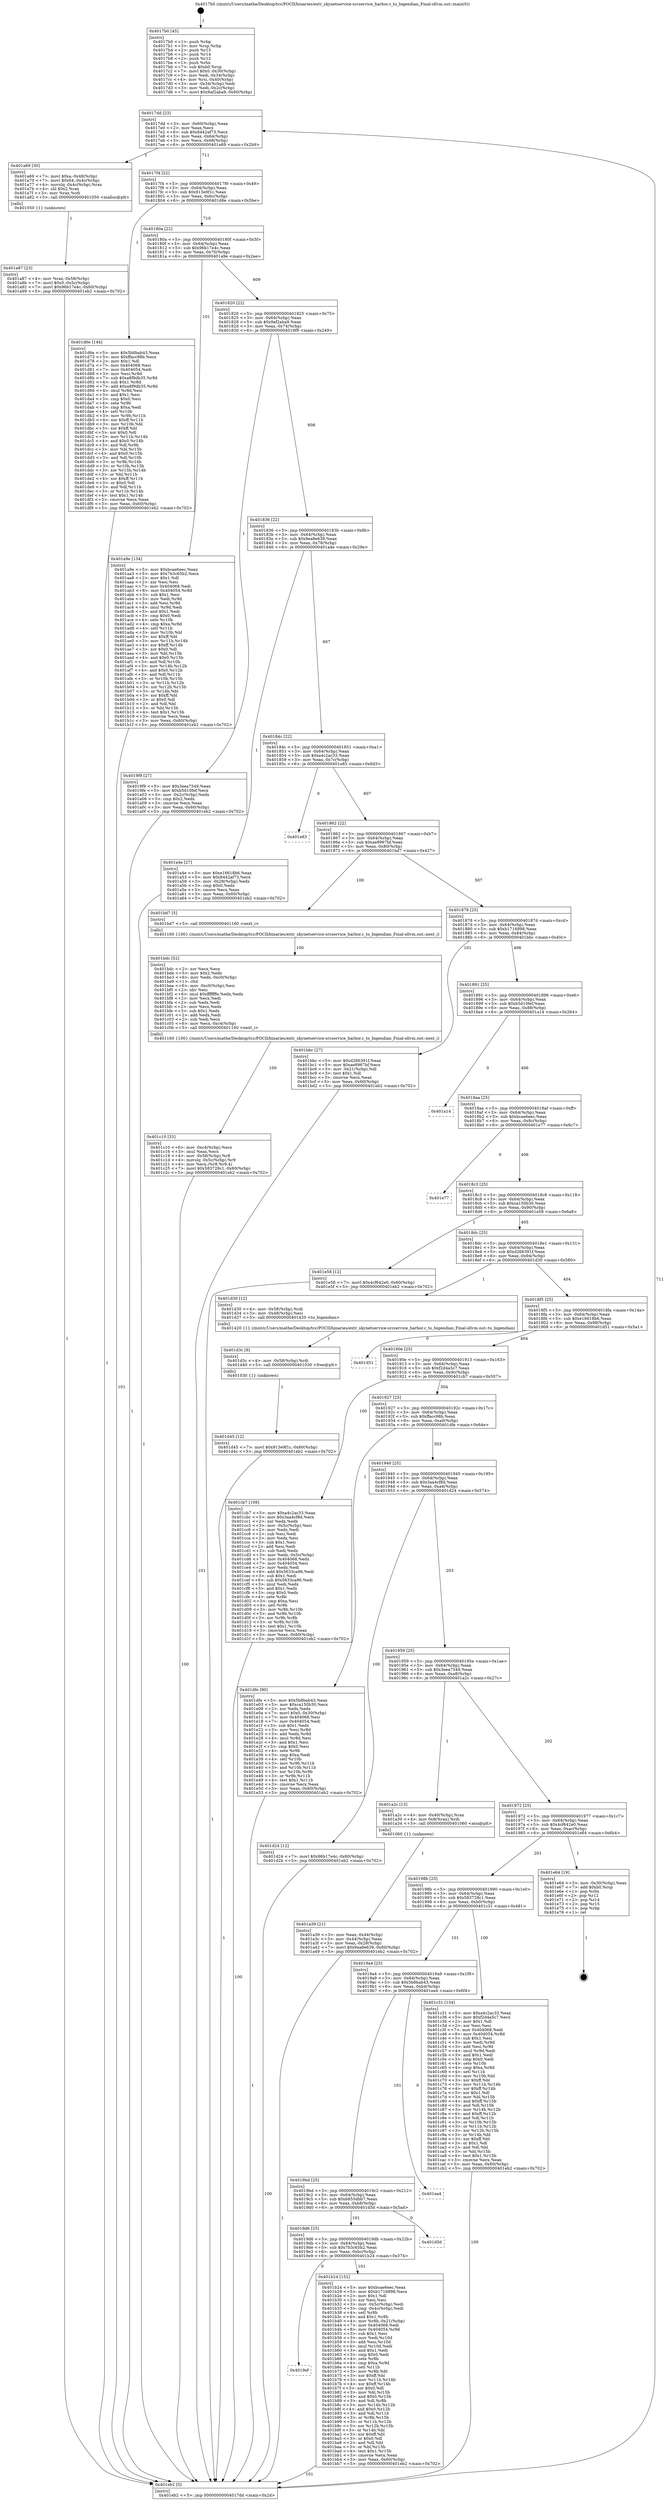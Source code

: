 digraph "0x4017b0" {
  label = "0x4017b0 (/mnt/c/Users/mathe/Desktop/tcc/POCII/binaries/extr_skynetservice-srcservice_harbor.c_to_bigendian_Final-ollvm.out::main(0))"
  labelloc = "t"
  node[shape=record]

  Entry [label="",width=0.3,height=0.3,shape=circle,fillcolor=black,style=filled]
  "0x4017dd" [label="{
     0x4017dd [23]\l
     | [instrs]\l
     &nbsp;&nbsp;0x4017dd \<+3\>: mov -0x60(%rbp),%eax\l
     &nbsp;&nbsp;0x4017e0 \<+2\>: mov %eax,%ecx\l
     &nbsp;&nbsp;0x4017e2 \<+6\>: sub $0x8442af73,%ecx\l
     &nbsp;&nbsp;0x4017e8 \<+3\>: mov %eax,-0x64(%rbp)\l
     &nbsp;&nbsp;0x4017eb \<+3\>: mov %ecx,-0x68(%rbp)\l
     &nbsp;&nbsp;0x4017ee \<+6\>: je 0000000000401a69 \<main+0x2b9\>\l
  }"]
  "0x401a69" [label="{
     0x401a69 [30]\l
     | [instrs]\l
     &nbsp;&nbsp;0x401a69 \<+7\>: movl $0xa,-0x48(%rbp)\l
     &nbsp;&nbsp;0x401a70 \<+7\>: movl $0x64,-0x4c(%rbp)\l
     &nbsp;&nbsp;0x401a77 \<+4\>: movslq -0x4c(%rbp),%rax\l
     &nbsp;&nbsp;0x401a7b \<+4\>: shl $0x2,%rax\l
     &nbsp;&nbsp;0x401a7f \<+3\>: mov %rax,%rdi\l
     &nbsp;&nbsp;0x401a82 \<+5\>: call 0000000000401050 \<malloc@plt\>\l
     | [calls]\l
     &nbsp;&nbsp;0x401050 \{1\} (unknown)\l
  }"]
  "0x4017f4" [label="{
     0x4017f4 [22]\l
     | [instrs]\l
     &nbsp;&nbsp;0x4017f4 \<+5\>: jmp 00000000004017f9 \<main+0x49\>\l
     &nbsp;&nbsp;0x4017f9 \<+3\>: mov -0x64(%rbp),%eax\l
     &nbsp;&nbsp;0x4017fc \<+5\>: sub $0x913e9f1c,%eax\l
     &nbsp;&nbsp;0x401801 \<+3\>: mov %eax,-0x6c(%rbp)\l
     &nbsp;&nbsp;0x401804 \<+6\>: je 0000000000401d6e \<main+0x5be\>\l
  }"]
  Exit [label="",width=0.3,height=0.3,shape=circle,fillcolor=black,style=filled,peripheries=2]
  "0x401d6e" [label="{
     0x401d6e [144]\l
     | [instrs]\l
     &nbsp;&nbsp;0x401d6e \<+5\>: mov $0x5b8bab43,%eax\l
     &nbsp;&nbsp;0x401d73 \<+5\>: mov $0xffacc98b,%ecx\l
     &nbsp;&nbsp;0x401d78 \<+2\>: mov $0x1,%dl\l
     &nbsp;&nbsp;0x401d7a \<+7\>: mov 0x404068,%esi\l
     &nbsp;&nbsp;0x401d81 \<+7\>: mov 0x404054,%edi\l
     &nbsp;&nbsp;0x401d88 \<+3\>: mov %esi,%r8d\l
     &nbsp;&nbsp;0x401d8b \<+7\>: sub $0xa8f9db35,%r8d\l
     &nbsp;&nbsp;0x401d92 \<+4\>: sub $0x1,%r8d\l
     &nbsp;&nbsp;0x401d96 \<+7\>: add $0xa8f9db35,%r8d\l
     &nbsp;&nbsp;0x401d9d \<+4\>: imul %r8d,%esi\l
     &nbsp;&nbsp;0x401da1 \<+3\>: and $0x1,%esi\l
     &nbsp;&nbsp;0x401da4 \<+3\>: cmp $0x0,%esi\l
     &nbsp;&nbsp;0x401da7 \<+4\>: sete %r9b\l
     &nbsp;&nbsp;0x401dab \<+3\>: cmp $0xa,%edi\l
     &nbsp;&nbsp;0x401dae \<+4\>: setl %r10b\l
     &nbsp;&nbsp;0x401db2 \<+3\>: mov %r9b,%r11b\l
     &nbsp;&nbsp;0x401db5 \<+4\>: xor $0xff,%r11b\l
     &nbsp;&nbsp;0x401db9 \<+3\>: mov %r10b,%bl\l
     &nbsp;&nbsp;0x401dbc \<+3\>: xor $0xff,%bl\l
     &nbsp;&nbsp;0x401dbf \<+3\>: xor $0x0,%dl\l
     &nbsp;&nbsp;0x401dc2 \<+3\>: mov %r11b,%r14b\l
     &nbsp;&nbsp;0x401dc5 \<+4\>: and $0x0,%r14b\l
     &nbsp;&nbsp;0x401dc9 \<+3\>: and %dl,%r9b\l
     &nbsp;&nbsp;0x401dcc \<+3\>: mov %bl,%r15b\l
     &nbsp;&nbsp;0x401dcf \<+4\>: and $0x0,%r15b\l
     &nbsp;&nbsp;0x401dd3 \<+3\>: and %dl,%r10b\l
     &nbsp;&nbsp;0x401dd6 \<+3\>: or %r9b,%r14b\l
     &nbsp;&nbsp;0x401dd9 \<+3\>: or %r10b,%r15b\l
     &nbsp;&nbsp;0x401ddc \<+3\>: xor %r15b,%r14b\l
     &nbsp;&nbsp;0x401ddf \<+3\>: or %bl,%r11b\l
     &nbsp;&nbsp;0x401de2 \<+4\>: xor $0xff,%r11b\l
     &nbsp;&nbsp;0x401de6 \<+3\>: or $0x0,%dl\l
     &nbsp;&nbsp;0x401de9 \<+3\>: and %dl,%r11b\l
     &nbsp;&nbsp;0x401dec \<+3\>: or %r11b,%r14b\l
     &nbsp;&nbsp;0x401def \<+4\>: test $0x1,%r14b\l
     &nbsp;&nbsp;0x401df3 \<+3\>: cmovne %ecx,%eax\l
     &nbsp;&nbsp;0x401df6 \<+3\>: mov %eax,-0x60(%rbp)\l
     &nbsp;&nbsp;0x401df9 \<+5\>: jmp 0000000000401eb2 \<main+0x702\>\l
  }"]
  "0x40180a" [label="{
     0x40180a [22]\l
     | [instrs]\l
     &nbsp;&nbsp;0x40180a \<+5\>: jmp 000000000040180f \<main+0x5f\>\l
     &nbsp;&nbsp;0x40180f \<+3\>: mov -0x64(%rbp),%eax\l
     &nbsp;&nbsp;0x401812 \<+5\>: sub $0x96b17e4c,%eax\l
     &nbsp;&nbsp;0x401817 \<+3\>: mov %eax,-0x70(%rbp)\l
     &nbsp;&nbsp;0x40181a \<+6\>: je 0000000000401a9e \<main+0x2ee\>\l
  }"]
  "0x401d45" [label="{
     0x401d45 [12]\l
     | [instrs]\l
     &nbsp;&nbsp;0x401d45 \<+7\>: movl $0x913e9f1c,-0x60(%rbp)\l
     &nbsp;&nbsp;0x401d4c \<+5\>: jmp 0000000000401eb2 \<main+0x702\>\l
  }"]
  "0x401a9e" [label="{
     0x401a9e [134]\l
     | [instrs]\l
     &nbsp;&nbsp;0x401a9e \<+5\>: mov $0xbcae6eec,%eax\l
     &nbsp;&nbsp;0x401aa3 \<+5\>: mov $0x7b3c65b2,%ecx\l
     &nbsp;&nbsp;0x401aa8 \<+2\>: mov $0x1,%dl\l
     &nbsp;&nbsp;0x401aaa \<+2\>: xor %esi,%esi\l
     &nbsp;&nbsp;0x401aac \<+7\>: mov 0x404068,%edi\l
     &nbsp;&nbsp;0x401ab3 \<+8\>: mov 0x404054,%r8d\l
     &nbsp;&nbsp;0x401abb \<+3\>: sub $0x1,%esi\l
     &nbsp;&nbsp;0x401abe \<+3\>: mov %edi,%r9d\l
     &nbsp;&nbsp;0x401ac1 \<+3\>: add %esi,%r9d\l
     &nbsp;&nbsp;0x401ac4 \<+4\>: imul %r9d,%edi\l
     &nbsp;&nbsp;0x401ac8 \<+3\>: and $0x1,%edi\l
     &nbsp;&nbsp;0x401acb \<+3\>: cmp $0x0,%edi\l
     &nbsp;&nbsp;0x401ace \<+4\>: sete %r10b\l
     &nbsp;&nbsp;0x401ad2 \<+4\>: cmp $0xa,%r8d\l
     &nbsp;&nbsp;0x401ad6 \<+4\>: setl %r11b\l
     &nbsp;&nbsp;0x401ada \<+3\>: mov %r10b,%bl\l
     &nbsp;&nbsp;0x401add \<+3\>: xor $0xff,%bl\l
     &nbsp;&nbsp;0x401ae0 \<+3\>: mov %r11b,%r14b\l
     &nbsp;&nbsp;0x401ae3 \<+4\>: xor $0xff,%r14b\l
     &nbsp;&nbsp;0x401ae7 \<+3\>: xor $0x0,%dl\l
     &nbsp;&nbsp;0x401aea \<+3\>: mov %bl,%r15b\l
     &nbsp;&nbsp;0x401aed \<+4\>: and $0x0,%r15b\l
     &nbsp;&nbsp;0x401af1 \<+3\>: and %dl,%r10b\l
     &nbsp;&nbsp;0x401af4 \<+3\>: mov %r14b,%r12b\l
     &nbsp;&nbsp;0x401af7 \<+4\>: and $0x0,%r12b\l
     &nbsp;&nbsp;0x401afb \<+3\>: and %dl,%r11b\l
     &nbsp;&nbsp;0x401afe \<+3\>: or %r10b,%r15b\l
     &nbsp;&nbsp;0x401b01 \<+3\>: or %r11b,%r12b\l
     &nbsp;&nbsp;0x401b04 \<+3\>: xor %r12b,%r15b\l
     &nbsp;&nbsp;0x401b07 \<+3\>: or %r14b,%bl\l
     &nbsp;&nbsp;0x401b0a \<+3\>: xor $0xff,%bl\l
     &nbsp;&nbsp;0x401b0d \<+3\>: or $0x0,%dl\l
     &nbsp;&nbsp;0x401b10 \<+2\>: and %dl,%bl\l
     &nbsp;&nbsp;0x401b12 \<+3\>: or %bl,%r15b\l
     &nbsp;&nbsp;0x401b15 \<+4\>: test $0x1,%r15b\l
     &nbsp;&nbsp;0x401b19 \<+3\>: cmovne %ecx,%eax\l
     &nbsp;&nbsp;0x401b1c \<+3\>: mov %eax,-0x60(%rbp)\l
     &nbsp;&nbsp;0x401b1f \<+5\>: jmp 0000000000401eb2 \<main+0x702\>\l
  }"]
  "0x401820" [label="{
     0x401820 [22]\l
     | [instrs]\l
     &nbsp;&nbsp;0x401820 \<+5\>: jmp 0000000000401825 \<main+0x75\>\l
     &nbsp;&nbsp;0x401825 \<+3\>: mov -0x64(%rbp),%eax\l
     &nbsp;&nbsp;0x401828 \<+5\>: sub $0x9af2aba9,%eax\l
     &nbsp;&nbsp;0x40182d \<+3\>: mov %eax,-0x74(%rbp)\l
     &nbsp;&nbsp;0x401830 \<+6\>: je 00000000004019f9 \<main+0x249\>\l
  }"]
  "0x401d3c" [label="{
     0x401d3c [9]\l
     | [instrs]\l
     &nbsp;&nbsp;0x401d3c \<+4\>: mov -0x58(%rbp),%rdi\l
     &nbsp;&nbsp;0x401d40 \<+5\>: call 0000000000401030 \<free@plt\>\l
     | [calls]\l
     &nbsp;&nbsp;0x401030 \{1\} (unknown)\l
  }"]
  "0x4019f9" [label="{
     0x4019f9 [27]\l
     | [instrs]\l
     &nbsp;&nbsp;0x4019f9 \<+5\>: mov $0x3eea7549,%eax\l
     &nbsp;&nbsp;0x4019fe \<+5\>: mov $0xb5d10fef,%ecx\l
     &nbsp;&nbsp;0x401a03 \<+3\>: mov -0x2c(%rbp),%edx\l
     &nbsp;&nbsp;0x401a06 \<+3\>: cmp $0x2,%edx\l
     &nbsp;&nbsp;0x401a09 \<+3\>: cmovne %ecx,%eax\l
     &nbsp;&nbsp;0x401a0c \<+3\>: mov %eax,-0x60(%rbp)\l
     &nbsp;&nbsp;0x401a0f \<+5\>: jmp 0000000000401eb2 \<main+0x702\>\l
  }"]
  "0x401836" [label="{
     0x401836 [22]\l
     | [instrs]\l
     &nbsp;&nbsp;0x401836 \<+5\>: jmp 000000000040183b \<main+0x8b\>\l
     &nbsp;&nbsp;0x40183b \<+3\>: mov -0x64(%rbp),%eax\l
     &nbsp;&nbsp;0x40183e \<+5\>: sub $0x9ea8e639,%eax\l
     &nbsp;&nbsp;0x401843 \<+3\>: mov %eax,-0x78(%rbp)\l
     &nbsp;&nbsp;0x401846 \<+6\>: je 0000000000401a4e \<main+0x29e\>\l
  }"]
  "0x401eb2" [label="{
     0x401eb2 [5]\l
     | [instrs]\l
     &nbsp;&nbsp;0x401eb2 \<+5\>: jmp 00000000004017dd \<main+0x2d\>\l
  }"]
  "0x4017b0" [label="{
     0x4017b0 [45]\l
     | [instrs]\l
     &nbsp;&nbsp;0x4017b0 \<+1\>: push %rbp\l
     &nbsp;&nbsp;0x4017b1 \<+3\>: mov %rsp,%rbp\l
     &nbsp;&nbsp;0x4017b4 \<+2\>: push %r15\l
     &nbsp;&nbsp;0x4017b6 \<+2\>: push %r14\l
     &nbsp;&nbsp;0x4017b8 \<+2\>: push %r12\l
     &nbsp;&nbsp;0x4017ba \<+1\>: push %rbx\l
     &nbsp;&nbsp;0x4017bb \<+7\>: sub $0xb0,%rsp\l
     &nbsp;&nbsp;0x4017c2 \<+7\>: movl $0x0,-0x30(%rbp)\l
     &nbsp;&nbsp;0x4017c9 \<+3\>: mov %edi,-0x34(%rbp)\l
     &nbsp;&nbsp;0x4017cc \<+4\>: mov %rsi,-0x40(%rbp)\l
     &nbsp;&nbsp;0x4017d0 \<+3\>: mov -0x34(%rbp),%edi\l
     &nbsp;&nbsp;0x4017d3 \<+3\>: mov %edi,-0x2c(%rbp)\l
     &nbsp;&nbsp;0x4017d6 \<+7\>: movl $0x9af2aba9,-0x60(%rbp)\l
  }"]
  "0x401c10" [label="{
     0x401c10 [33]\l
     | [instrs]\l
     &nbsp;&nbsp;0x401c10 \<+6\>: mov -0xc4(%rbp),%ecx\l
     &nbsp;&nbsp;0x401c16 \<+3\>: imul %eax,%ecx\l
     &nbsp;&nbsp;0x401c19 \<+4\>: mov -0x58(%rbp),%r8\l
     &nbsp;&nbsp;0x401c1d \<+4\>: movslq -0x5c(%rbp),%r9\l
     &nbsp;&nbsp;0x401c21 \<+4\>: mov %ecx,(%r8,%r9,4)\l
     &nbsp;&nbsp;0x401c25 \<+7\>: movl $0x583728c1,-0x60(%rbp)\l
     &nbsp;&nbsp;0x401c2c \<+5\>: jmp 0000000000401eb2 \<main+0x702\>\l
  }"]
  "0x401a4e" [label="{
     0x401a4e [27]\l
     | [instrs]\l
     &nbsp;&nbsp;0x401a4e \<+5\>: mov $0xe16618b6,%eax\l
     &nbsp;&nbsp;0x401a53 \<+5\>: mov $0x8442af73,%ecx\l
     &nbsp;&nbsp;0x401a58 \<+3\>: mov -0x28(%rbp),%edx\l
     &nbsp;&nbsp;0x401a5b \<+3\>: cmp $0x0,%edx\l
     &nbsp;&nbsp;0x401a5e \<+3\>: cmove %ecx,%eax\l
     &nbsp;&nbsp;0x401a61 \<+3\>: mov %eax,-0x60(%rbp)\l
     &nbsp;&nbsp;0x401a64 \<+5\>: jmp 0000000000401eb2 \<main+0x702\>\l
  }"]
  "0x40184c" [label="{
     0x40184c [22]\l
     | [instrs]\l
     &nbsp;&nbsp;0x40184c \<+5\>: jmp 0000000000401851 \<main+0xa1\>\l
     &nbsp;&nbsp;0x401851 \<+3\>: mov -0x64(%rbp),%eax\l
     &nbsp;&nbsp;0x401854 \<+5\>: sub $0xa4c2ac33,%eax\l
     &nbsp;&nbsp;0x401859 \<+3\>: mov %eax,-0x7c(%rbp)\l
     &nbsp;&nbsp;0x40185c \<+6\>: je 0000000000401e83 \<main+0x6d3\>\l
  }"]
  "0x401bdc" [label="{
     0x401bdc [52]\l
     | [instrs]\l
     &nbsp;&nbsp;0x401bdc \<+2\>: xor %ecx,%ecx\l
     &nbsp;&nbsp;0x401bde \<+5\>: mov $0x2,%edx\l
     &nbsp;&nbsp;0x401be3 \<+6\>: mov %edx,-0xc0(%rbp)\l
     &nbsp;&nbsp;0x401be9 \<+1\>: cltd\l
     &nbsp;&nbsp;0x401bea \<+6\>: mov -0xc0(%rbp),%esi\l
     &nbsp;&nbsp;0x401bf0 \<+2\>: idiv %esi\l
     &nbsp;&nbsp;0x401bf2 \<+6\>: imul $0xfffffffe,%edx,%edx\l
     &nbsp;&nbsp;0x401bf8 \<+2\>: mov %ecx,%edi\l
     &nbsp;&nbsp;0x401bfa \<+2\>: sub %edx,%edi\l
     &nbsp;&nbsp;0x401bfc \<+2\>: mov %ecx,%edx\l
     &nbsp;&nbsp;0x401bfe \<+3\>: sub $0x1,%edx\l
     &nbsp;&nbsp;0x401c01 \<+2\>: add %edx,%edi\l
     &nbsp;&nbsp;0x401c03 \<+2\>: sub %edi,%ecx\l
     &nbsp;&nbsp;0x401c05 \<+6\>: mov %ecx,-0xc4(%rbp)\l
     &nbsp;&nbsp;0x401c0b \<+5\>: call 0000000000401160 \<next_i\>\l
     | [calls]\l
     &nbsp;&nbsp;0x401160 \{100\} (/mnt/c/Users/mathe/Desktop/tcc/POCII/binaries/extr_skynetservice-srcservice_harbor.c_to_bigendian_Final-ollvm.out::next_i)\l
  }"]
  "0x401e83" [label="{
     0x401e83\l
  }", style=dashed]
  "0x401862" [label="{
     0x401862 [22]\l
     | [instrs]\l
     &nbsp;&nbsp;0x401862 \<+5\>: jmp 0000000000401867 \<main+0xb7\>\l
     &nbsp;&nbsp;0x401867 \<+3\>: mov -0x64(%rbp),%eax\l
     &nbsp;&nbsp;0x40186a \<+5\>: sub $0xae8967bf,%eax\l
     &nbsp;&nbsp;0x40186f \<+3\>: mov %eax,-0x80(%rbp)\l
     &nbsp;&nbsp;0x401872 \<+6\>: je 0000000000401bd7 \<main+0x427\>\l
  }"]
  "0x4019ef" [label="{
     0x4019ef\l
  }", style=dashed]
  "0x401bd7" [label="{
     0x401bd7 [5]\l
     | [instrs]\l
     &nbsp;&nbsp;0x401bd7 \<+5\>: call 0000000000401160 \<next_i\>\l
     | [calls]\l
     &nbsp;&nbsp;0x401160 \{100\} (/mnt/c/Users/mathe/Desktop/tcc/POCII/binaries/extr_skynetservice-srcservice_harbor.c_to_bigendian_Final-ollvm.out::next_i)\l
  }"]
  "0x401878" [label="{
     0x401878 [25]\l
     | [instrs]\l
     &nbsp;&nbsp;0x401878 \<+5\>: jmp 000000000040187d \<main+0xcd\>\l
     &nbsp;&nbsp;0x40187d \<+3\>: mov -0x64(%rbp),%eax\l
     &nbsp;&nbsp;0x401880 \<+5\>: sub $0xb1716898,%eax\l
     &nbsp;&nbsp;0x401885 \<+6\>: mov %eax,-0x84(%rbp)\l
     &nbsp;&nbsp;0x40188b \<+6\>: je 0000000000401bbc \<main+0x40c\>\l
  }"]
  "0x401b24" [label="{
     0x401b24 [152]\l
     | [instrs]\l
     &nbsp;&nbsp;0x401b24 \<+5\>: mov $0xbcae6eec,%eax\l
     &nbsp;&nbsp;0x401b29 \<+5\>: mov $0xb1716898,%ecx\l
     &nbsp;&nbsp;0x401b2e \<+2\>: mov $0x1,%dl\l
     &nbsp;&nbsp;0x401b30 \<+2\>: xor %esi,%esi\l
     &nbsp;&nbsp;0x401b32 \<+3\>: mov -0x5c(%rbp),%edi\l
     &nbsp;&nbsp;0x401b35 \<+3\>: cmp -0x4c(%rbp),%edi\l
     &nbsp;&nbsp;0x401b38 \<+4\>: setl %r8b\l
     &nbsp;&nbsp;0x401b3c \<+4\>: and $0x1,%r8b\l
     &nbsp;&nbsp;0x401b40 \<+4\>: mov %r8b,-0x21(%rbp)\l
     &nbsp;&nbsp;0x401b44 \<+7\>: mov 0x404068,%edi\l
     &nbsp;&nbsp;0x401b4b \<+8\>: mov 0x404054,%r9d\l
     &nbsp;&nbsp;0x401b53 \<+3\>: sub $0x1,%esi\l
     &nbsp;&nbsp;0x401b56 \<+3\>: mov %edi,%r10d\l
     &nbsp;&nbsp;0x401b59 \<+3\>: add %esi,%r10d\l
     &nbsp;&nbsp;0x401b5c \<+4\>: imul %r10d,%edi\l
     &nbsp;&nbsp;0x401b60 \<+3\>: and $0x1,%edi\l
     &nbsp;&nbsp;0x401b63 \<+3\>: cmp $0x0,%edi\l
     &nbsp;&nbsp;0x401b66 \<+4\>: sete %r8b\l
     &nbsp;&nbsp;0x401b6a \<+4\>: cmp $0xa,%r9d\l
     &nbsp;&nbsp;0x401b6e \<+4\>: setl %r11b\l
     &nbsp;&nbsp;0x401b72 \<+3\>: mov %r8b,%bl\l
     &nbsp;&nbsp;0x401b75 \<+3\>: xor $0xff,%bl\l
     &nbsp;&nbsp;0x401b78 \<+3\>: mov %r11b,%r14b\l
     &nbsp;&nbsp;0x401b7b \<+4\>: xor $0xff,%r14b\l
     &nbsp;&nbsp;0x401b7f \<+3\>: xor $0x0,%dl\l
     &nbsp;&nbsp;0x401b82 \<+3\>: mov %bl,%r15b\l
     &nbsp;&nbsp;0x401b85 \<+4\>: and $0x0,%r15b\l
     &nbsp;&nbsp;0x401b89 \<+3\>: and %dl,%r8b\l
     &nbsp;&nbsp;0x401b8c \<+3\>: mov %r14b,%r12b\l
     &nbsp;&nbsp;0x401b8f \<+4\>: and $0x0,%r12b\l
     &nbsp;&nbsp;0x401b93 \<+3\>: and %dl,%r11b\l
     &nbsp;&nbsp;0x401b96 \<+3\>: or %r8b,%r15b\l
     &nbsp;&nbsp;0x401b99 \<+3\>: or %r11b,%r12b\l
     &nbsp;&nbsp;0x401b9c \<+3\>: xor %r12b,%r15b\l
     &nbsp;&nbsp;0x401b9f \<+3\>: or %r14b,%bl\l
     &nbsp;&nbsp;0x401ba2 \<+3\>: xor $0xff,%bl\l
     &nbsp;&nbsp;0x401ba5 \<+3\>: or $0x0,%dl\l
     &nbsp;&nbsp;0x401ba8 \<+2\>: and %dl,%bl\l
     &nbsp;&nbsp;0x401baa \<+3\>: or %bl,%r15b\l
     &nbsp;&nbsp;0x401bad \<+4\>: test $0x1,%r15b\l
     &nbsp;&nbsp;0x401bb1 \<+3\>: cmovne %ecx,%eax\l
     &nbsp;&nbsp;0x401bb4 \<+3\>: mov %eax,-0x60(%rbp)\l
     &nbsp;&nbsp;0x401bb7 \<+5\>: jmp 0000000000401eb2 \<main+0x702\>\l
  }"]
  "0x401bbc" [label="{
     0x401bbc [27]\l
     | [instrs]\l
     &nbsp;&nbsp;0x401bbc \<+5\>: mov $0xd266391f,%eax\l
     &nbsp;&nbsp;0x401bc1 \<+5\>: mov $0xae8967bf,%ecx\l
     &nbsp;&nbsp;0x401bc6 \<+3\>: mov -0x21(%rbp),%dl\l
     &nbsp;&nbsp;0x401bc9 \<+3\>: test $0x1,%dl\l
     &nbsp;&nbsp;0x401bcc \<+3\>: cmovne %ecx,%eax\l
     &nbsp;&nbsp;0x401bcf \<+3\>: mov %eax,-0x60(%rbp)\l
     &nbsp;&nbsp;0x401bd2 \<+5\>: jmp 0000000000401eb2 \<main+0x702\>\l
  }"]
  "0x401891" [label="{
     0x401891 [25]\l
     | [instrs]\l
     &nbsp;&nbsp;0x401891 \<+5\>: jmp 0000000000401896 \<main+0xe6\>\l
     &nbsp;&nbsp;0x401896 \<+3\>: mov -0x64(%rbp),%eax\l
     &nbsp;&nbsp;0x401899 \<+5\>: sub $0xb5d10fef,%eax\l
     &nbsp;&nbsp;0x40189e \<+6\>: mov %eax,-0x88(%rbp)\l
     &nbsp;&nbsp;0x4018a4 \<+6\>: je 0000000000401a14 \<main+0x264\>\l
  }"]
  "0x4019d6" [label="{
     0x4019d6 [25]\l
     | [instrs]\l
     &nbsp;&nbsp;0x4019d6 \<+5\>: jmp 00000000004019db \<main+0x22b\>\l
     &nbsp;&nbsp;0x4019db \<+3\>: mov -0x64(%rbp),%eax\l
     &nbsp;&nbsp;0x4019de \<+5\>: sub $0x7b3c65b2,%eax\l
     &nbsp;&nbsp;0x4019e3 \<+6\>: mov %eax,-0xbc(%rbp)\l
     &nbsp;&nbsp;0x4019e9 \<+6\>: je 0000000000401b24 \<main+0x374\>\l
  }"]
  "0x401a14" [label="{
     0x401a14\l
  }", style=dashed]
  "0x4018aa" [label="{
     0x4018aa [25]\l
     | [instrs]\l
     &nbsp;&nbsp;0x4018aa \<+5\>: jmp 00000000004018af \<main+0xff\>\l
     &nbsp;&nbsp;0x4018af \<+3\>: mov -0x64(%rbp),%eax\l
     &nbsp;&nbsp;0x4018b2 \<+5\>: sub $0xbcae6eec,%eax\l
     &nbsp;&nbsp;0x4018b7 \<+6\>: mov %eax,-0x8c(%rbp)\l
     &nbsp;&nbsp;0x4018bd \<+6\>: je 0000000000401e77 \<main+0x6c7\>\l
  }"]
  "0x401d5d" [label="{
     0x401d5d\l
  }", style=dashed]
  "0x401e77" [label="{
     0x401e77\l
  }", style=dashed]
  "0x4018c3" [label="{
     0x4018c3 [25]\l
     | [instrs]\l
     &nbsp;&nbsp;0x4018c3 \<+5\>: jmp 00000000004018c8 \<main+0x118\>\l
     &nbsp;&nbsp;0x4018c8 \<+3\>: mov -0x64(%rbp),%eax\l
     &nbsp;&nbsp;0x4018cb \<+5\>: sub $0xca150b30,%eax\l
     &nbsp;&nbsp;0x4018d0 \<+6\>: mov %eax,-0x90(%rbp)\l
     &nbsp;&nbsp;0x4018d6 \<+6\>: je 0000000000401e58 \<main+0x6a8\>\l
  }"]
  "0x4019bd" [label="{
     0x4019bd [25]\l
     | [instrs]\l
     &nbsp;&nbsp;0x4019bd \<+5\>: jmp 00000000004019c2 \<main+0x212\>\l
     &nbsp;&nbsp;0x4019c2 \<+3\>: mov -0x64(%rbp),%eax\l
     &nbsp;&nbsp;0x4019c5 \<+5\>: sub $0x6855dbb7,%eax\l
     &nbsp;&nbsp;0x4019ca \<+6\>: mov %eax,-0xb8(%rbp)\l
     &nbsp;&nbsp;0x4019d0 \<+6\>: je 0000000000401d5d \<main+0x5ad\>\l
  }"]
  "0x401e58" [label="{
     0x401e58 [12]\l
     | [instrs]\l
     &nbsp;&nbsp;0x401e58 \<+7\>: movl $0x4cf642e0,-0x60(%rbp)\l
     &nbsp;&nbsp;0x401e5f \<+5\>: jmp 0000000000401eb2 \<main+0x702\>\l
  }"]
  "0x4018dc" [label="{
     0x4018dc [25]\l
     | [instrs]\l
     &nbsp;&nbsp;0x4018dc \<+5\>: jmp 00000000004018e1 \<main+0x131\>\l
     &nbsp;&nbsp;0x4018e1 \<+3\>: mov -0x64(%rbp),%eax\l
     &nbsp;&nbsp;0x4018e4 \<+5\>: sub $0xd266391f,%eax\l
     &nbsp;&nbsp;0x4018e9 \<+6\>: mov %eax,-0x94(%rbp)\l
     &nbsp;&nbsp;0x4018ef \<+6\>: je 0000000000401d30 \<main+0x580\>\l
  }"]
  "0x401ea4" [label="{
     0x401ea4\l
  }", style=dashed]
  "0x401d30" [label="{
     0x401d30 [12]\l
     | [instrs]\l
     &nbsp;&nbsp;0x401d30 \<+4\>: mov -0x58(%rbp),%rdi\l
     &nbsp;&nbsp;0x401d34 \<+3\>: mov -0x48(%rbp),%esi\l
     &nbsp;&nbsp;0x401d37 \<+5\>: call 0000000000401420 \<to_bigendian\>\l
     | [calls]\l
     &nbsp;&nbsp;0x401420 \{1\} (/mnt/c/Users/mathe/Desktop/tcc/POCII/binaries/extr_skynetservice-srcservice_harbor.c_to_bigendian_Final-ollvm.out::to_bigendian)\l
  }"]
  "0x4018f5" [label="{
     0x4018f5 [25]\l
     | [instrs]\l
     &nbsp;&nbsp;0x4018f5 \<+5\>: jmp 00000000004018fa \<main+0x14a\>\l
     &nbsp;&nbsp;0x4018fa \<+3\>: mov -0x64(%rbp),%eax\l
     &nbsp;&nbsp;0x4018fd \<+5\>: sub $0xe16618b6,%eax\l
     &nbsp;&nbsp;0x401902 \<+6\>: mov %eax,-0x98(%rbp)\l
     &nbsp;&nbsp;0x401908 \<+6\>: je 0000000000401d51 \<main+0x5a1\>\l
  }"]
  "0x4019a4" [label="{
     0x4019a4 [25]\l
     | [instrs]\l
     &nbsp;&nbsp;0x4019a4 \<+5\>: jmp 00000000004019a9 \<main+0x1f9\>\l
     &nbsp;&nbsp;0x4019a9 \<+3\>: mov -0x64(%rbp),%eax\l
     &nbsp;&nbsp;0x4019ac \<+5\>: sub $0x5b8bab43,%eax\l
     &nbsp;&nbsp;0x4019b1 \<+6\>: mov %eax,-0xb4(%rbp)\l
     &nbsp;&nbsp;0x4019b7 \<+6\>: je 0000000000401ea4 \<main+0x6f4\>\l
  }"]
  "0x401d51" [label="{
     0x401d51\l
  }", style=dashed]
  "0x40190e" [label="{
     0x40190e [25]\l
     | [instrs]\l
     &nbsp;&nbsp;0x40190e \<+5\>: jmp 0000000000401913 \<main+0x163\>\l
     &nbsp;&nbsp;0x401913 \<+3\>: mov -0x64(%rbp),%eax\l
     &nbsp;&nbsp;0x401916 \<+5\>: sub $0xf2d4a5c7,%eax\l
     &nbsp;&nbsp;0x40191b \<+6\>: mov %eax,-0x9c(%rbp)\l
     &nbsp;&nbsp;0x401921 \<+6\>: je 0000000000401cb7 \<main+0x507\>\l
  }"]
  "0x401c31" [label="{
     0x401c31 [134]\l
     | [instrs]\l
     &nbsp;&nbsp;0x401c31 \<+5\>: mov $0xa4c2ac33,%eax\l
     &nbsp;&nbsp;0x401c36 \<+5\>: mov $0xf2d4a5c7,%ecx\l
     &nbsp;&nbsp;0x401c3b \<+2\>: mov $0x1,%dl\l
     &nbsp;&nbsp;0x401c3d \<+2\>: xor %esi,%esi\l
     &nbsp;&nbsp;0x401c3f \<+7\>: mov 0x404068,%edi\l
     &nbsp;&nbsp;0x401c46 \<+8\>: mov 0x404054,%r8d\l
     &nbsp;&nbsp;0x401c4e \<+3\>: sub $0x1,%esi\l
     &nbsp;&nbsp;0x401c51 \<+3\>: mov %edi,%r9d\l
     &nbsp;&nbsp;0x401c54 \<+3\>: add %esi,%r9d\l
     &nbsp;&nbsp;0x401c57 \<+4\>: imul %r9d,%edi\l
     &nbsp;&nbsp;0x401c5b \<+3\>: and $0x1,%edi\l
     &nbsp;&nbsp;0x401c5e \<+3\>: cmp $0x0,%edi\l
     &nbsp;&nbsp;0x401c61 \<+4\>: sete %r10b\l
     &nbsp;&nbsp;0x401c65 \<+4\>: cmp $0xa,%r8d\l
     &nbsp;&nbsp;0x401c69 \<+4\>: setl %r11b\l
     &nbsp;&nbsp;0x401c6d \<+3\>: mov %r10b,%bl\l
     &nbsp;&nbsp;0x401c70 \<+3\>: xor $0xff,%bl\l
     &nbsp;&nbsp;0x401c73 \<+3\>: mov %r11b,%r14b\l
     &nbsp;&nbsp;0x401c76 \<+4\>: xor $0xff,%r14b\l
     &nbsp;&nbsp;0x401c7a \<+3\>: xor $0x1,%dl\l
     &nbsp;&nbsp;0x401c7d \<+3\>: mov %bl,%r15b\l
     &nbsp;&nbsp;0x401c80 \<+4\>: and $0xff,%r15b\l
     &nbsp;&nbsp;0x401c84 \<+3\>: and %dl,%r10b\l
     &nbsp;&nbsp;0x401c87 \<+3\>: mov %r14b,%r12b\l
     &nbsp;&nbsp;0x401c8a \<+4\>: and $0xff,%r12b\l
     &nbsp;&nbsp;0x401c8e \<+3\>: and %dl,%r11b\l
     &nbsp;&nbsp;0x401c91 \<+3\>: or %r10b,%r15b\l
     &nbsp;&nbsp;0x401c94 \<+3\>: or %r11b,%r12b\l
     &nbsp;&nbsp;0x401c97 \<+3\>: xor %r12b,%r15b\l
     &nbsp;&nbsp;0x401c9a \<+3\>: or %r14b,%bl\l
     &nbsp;&nbsp;0x401c9d \<+3\>: xor $0xff,%bl\l
     &nbsp;&nbsp;0x401ca0 \<+3\>: or $0x1,%dl\l
     &nbsp;&nbsp;0x401ca3 \<+2\>: and %dl,%bl\l
     &nbsp;&nbsp;0x401ca5 \<+3\>: or %bl,%r15b\l
     &nbsp;&nbsp;0x401ca8 \<+4\>: test $0x1,%r15b\l
     &nbsp;&nbsp;0x401cac \<+3\>: cmovne %ecx,%eax\l
     &nbsp;&nbsp;0x401caf \<+3\>: mov %eax,-0x60(%rbp)\l
     &nbsp;&nbsp;0x401cb2 \<+5\>: jmp 0000000000401eb2 \<main+0x702\>\l
  }"]
  "0x401cb7" [label="{
     0x401cb7 [109]\l
     | [instrs]\l
     &nbsp;&nbsp;0x401cb7 \<+5\>: mov $0xa4c2ac33,%eax\l
     &nbsp;&nbsp;0x401cbc \<+5\>: mov $0x3aa4cf8d,%ecx\l
     &nbsp;&nbsp;0x401cc1 \<+2\>: xor %edx,%edx\l
     &nbsp;&nbsp;0x401cc3 \<+3\>: mov -0x5c(%rbp),%esi\l
     &nbsp;&nbsp;0x401cc6 \<+2\>: mov %edx,%edi\l
     &nbsp;&nbsp;0x401cc8 \<+2\>: sub %esi,%edi\l
     &nbsp;&nbsp;0x401cca \<+2\>: mov %edx,%esi\l
     &nbsp;&nbsp;0x401ccc \<+3\>: sub $0x1,%esi\l
     &nbsp;&nbsp;0x401ccf \<+2\>: add %esi,%edi\l
     &nbsp;&nbsp;0x401cd1 \<+2\>: sub %edi,%edx\l
     &nbsp;&nbsp;0x401cd3 \<+3\>: mov %edx,-0x5c(%rbp)\l
     &nbsp;&nbsp;0x401cd6 \<+7\>: mov 0x404068,%edx\l
     &nbsp;&nbsp;0x401cdd \<+7\>: mov 0x404054,%esi\l
     &nbsp;&nbsp;0x401ce4 \<+2\>: mov %edx,%edi\l
     &nbsp;&nbsp;0x401ce6 \<+6\>: add $0x5633ca96,%edi\l
     &nbsp;&nbsp;0x401cec \<+3\>: sub $0x1,%edi\l
     &nbsp;&nbsp;0x401cef \<+6\>: sub $0x5633ca96,%edi\l
     &nbsp;&nbsp;0x401cf5 \<+3\>: imul %edi,%edx\l
     &nbsp;&nbsp;0x401cf8 \<+3\>: and $0x1,%edx\l
     &nbsp;&nbsp;0x401cfb \<+3\>: cmp $0x0,%edx\l
     &nbsp;&nbsp;0x401cfe \<+4\>: sete %r8b\l
     &nbsp;&nbsp;0x401d02 \<+3\>: cmp $0xa,%esi\l
     &nbsp;&nbsp;0x401d05 \<+4\>: setl %r9b\l
     &nbsp;&nbsp;0x401d09 \<+3\>: mov %r8b,%r10b\l
     &nbsp;&nbsp;0x401d0c \<+3\>: and %r9b,%r10b\l
     &nbsp;&nbsp;0x401d0f \<+3\>: xor %r9b,%r8b\l
     &nbsp;&nbsp;0x401d12 \<+3\>: or %r8b,%r10b\l
     &nbsp;&nbsp;0x401d15 \<+4\>: test $0x1,%r10b\l
     &nbsp;&nbsp;0x401d19 \<+3\>: cmovne %ecx,%eax\l
     &nbsp;&nbsp;0x401d1c \<+3\>: mov %eax,-0x60(%rbp)\l
     &nbsp;&nbsp;0x401d1f \<+5\>: jmp 0000000000401eb2 \<main+0x702\>\l
  }"]
  "0x401927" [label="{
     0x401927 [25]\l
     | [instrs]\l
     &nbsp;&nbsp;0x401927 \<+5\>: jmp 000000000040192c \<main+0x17c\>\l
     &nbsp;&nbsp;0x40192c \<+3\>: mov -0x64(%rbp),%eax\l
     &nbsp;&nbsp;0x40192f \<+5\>: sub $0xffacc98b,%eax\l
     &nbsp;&nbsp;0x401934 \<+6\>: mov %eax,-0xa0(%rbp)\l
     &nbsp;&nbsp;0x40193a \<+6\>: je 0000000000401dfe \<main+0x64e\>\l
  }"]
  "0x40198b" [label="{
     0x40198b [25]\l
     | [instrs]\l
     &nbsp;&nbsp;0x40198b \<+5\>: jmp 0000000000401990 \<main+0x1e0\>\l
     &nbsp;&nbsp;0x401990 \<+3\>: mov -0x64(%rbp),%eax\l
     &nbsp;&nbsp;0x401993 \<+5\>: sub $0x583728c1,%eax\l
     &nbsp;&nbsp;0x401998 \<+6\>: mov %eax,-0xb0(%rbp)\l
     &nbsp;&nbsp;0x40199e \<+6\>: je 0000000000401c31 \<main+0x481\>\l
  }"]
  "0x401dfe" [label="{
     0x401dfe [90]\l
     | [instrs]\l
     &nbsp;&nbsp;0x401dfe \<+5\>: mov $0x5b8bab43,%eax\l
     &nbsp;&nbsp;0x401e03 \<+5\>: mov $0xca150b30,%ecx\l
     &nbsp;&nbsp;0x401e08 \<+2\>: xor %edx,%edx\l
     &nbsp;&nbsp;0x401e0a \<+7\>: movl $0x0,-0x30(%rbp)\l
     &nbsp;&nbsp;0x401e11 \<+7\>: mov 0x404068,%esi\l
     &nbsp;&nbsp;0x401e18 \<+7\>: mov 0x404054,%edi\l
     &nbsp;&nbsp;0x401e1f \<+3\>: sub $0x1,%edx\l
     &nbsp;&nbsp;0x401e22 \<+3\>: mov %esi,%r8d\l
     &nbsp;&nbsp;0x401e25 \<+3\>: add %edx,%r8d\l
     &nbsp;&nbsp;0x401e28 \<+4\>: imul %r8d,%esi\l
     &nbsp;&nbsp;0x401e2c \<+3\>: and $0x1,%esi\l
     &nbsp;&nbsp;0x401e2f \<+3\>: cmp $0x0,%esi\l
     &nbsp;&nbsp;0x401e32 \<+4\>: sete %r9b\l
     &nbsp;&nbsp;0x401e36 \<+3\>: cmp $0xa,%edi\l
     &nbsp;&nbsp;0x401e39 \<+4\>: setl %r10b\l
     &nbsp;&nbsp;0x401e3d \<+3\>: mov %r9b,%r11b\l
     &nbsp;&nbsp;0x401e40 \<+3\>: and %r10b,%r11b\l
     &nbsp;&nbsp;0x401e43 \<+3\>: xor %r10b,%r9b\l
     &nbsp;&nbsp;0x401e46 \<+3\>: or %r9b,%r11b\l
     &nbsp;&nbsp;0x401e49 \<+4\>: test $0x1,%r11b\l
     &nbsp;&nbsp;0x401e4d \<+3\>: cmovne %ecx,%eax\l
     &nbsp;&nbsp;0x401e50 \<+3\>: mov %eax,-0x60(%rbp)\l
     &nbsp;&nbsp;0x401e53 \<+5\>: jmp 0000000000401eb2 \<main+0x702\>\l
  }"]
  "0x401940" [label="{
     0x401940 [25]\l
     | [instrs]\l
     &nbsp;&nbsp;0x401940 \<+5\>: jmp 0000000000401945 \<main+0x195\>\l
     &nbsp;&nbsp;0x401945 \<+3\>: mov -0x64(%rbp),%eax\l
     &nbsp;&nbsp;0x401948 \<+5\>: sub $0x3aa4cf8d,%eax\l
     &nbsp;&nbsp;0x40194d \<+6\>: mov %eax,-0xa4(%rbp)\l
     &nbsp;&nbsp;0x401953 \<+6\>: je 0000000000401d24 \<main+0x574\>\l
  }"]
  "0x401e64" [label="{
     0x401e64 [19]\l
     | [instrs]\l
     &nbsp;&nbsp;0x401e64 \<+3\>: mov -0x30(%rbp),%eax\l
     &nbsp;&nbsp;0x401e67 \<+7\>: add $0xb0,%rsp\l
     &nbsp;&nbsp;0x401e6e \<+1\>: pop %rbx\l
     &nbsp;&nbsp;0x401e6f \<+2\>: pop %r12\l
     &nbsp;&nbsp;0x401e71 \<+2\>: pop %r14\l
     &nbsp;&nbsp;0x401e73 \<+2\>: pop %r15\l
     &nbsp;&nbsp;0x401e75 \<+1\>: pop %rbp\l
     &nbsp;&nbsp;0x401e76 \<+1\>: ret\l
  }"]
  "0x401d24" [label="{
     0x401d24 [12]\l
     | [instrs]\l
     &nbsp;&nbsp;0x401d24 \<+7\>: movl $0x96b17e4c,-0x60(%rbp)\l
     &nbsp;&nbsp;0x401d2b \<+5\>: jmp 0000000000401eb2 \<main+0x702\>\l
  }"]
  "0x401959" [label="{
     0x401959 [25]\l
     | [instrs]\l
     &nbsp;&nbsp;0x401959 \<+5\>: jmp 000000000040195e \<main+0x1ae\>\l
     &nbsp;&nbsp;0x40195e \<+3\>: mov -0x64(%rbp),%eax\l
     &nbsp;&nbsp;0x401961 \<+5\>: sub $0x3eea7549,%eax\l
     &nbsp;&nbsp;0x401966 \<+6\>: mov %eax,-0xa8(%rbp)\l
     &nbsp;&nbsp;0x40196c \<+6\>: je 0000000000401a2c \<main+0x27c\>\l
  }"]
  "0x401a87" [label="{
     0x401a87 [23]\l
     | [instrs]\l
     &nbsp;&nbsp;0x401a87 \<+4\>: mov %rax,-0x58(%rbp)\l
     &nbsp;&nbsp;0x401a8b \<+7\>: movl $0x0,-0x5c(%rbp)\l
     &nbsp;&nbsp;0x401a92 \<+7\>: movl $0x96b17e4c,-0x60(%rbp)\l
     &nbsp;&nbsp;0x401a99 \<+5\>: jmp 0000000000401eb2 \<main+0x702\>\l
  }"]
  "0x401a2c" [label="{
     0x401a2c [13]\l
     | [instrs]\l
     &nbsp;&nbsp;0x401a2c \<+4\>: mov -0x40(%rbp),%rax\l
     &nbsp;&nbsp;0x401a30 \<+4\>: mov 0x8(%rax),%rdi\l
     &nbsp;&nbsp;0x401a34 \<+5\>: call 0000000000401060 \<atoi@plt\>\l
     | [calls]\l
     &nbsp;&nbsp;0x401060 \{1\} (unknown)\l
  }"]
  "0x401972" [label="{
     0x401972 [25]\l
     | [instrs]\l
     &nbsp;&nbsp;0x401972 \<+5\>: jmp 0000000000401977 \<main+0x1c7\>\l
     &nbsp;&nbsp;0x401977 \<+3\>: mov -0x64(%rbp),%eax\l
     &nbsp;&nbsp;0x40197a \<+5\>: sub $0x4cf642e0,%eax\l
     &nbsp;&nbsp;0x40197f \<+6\>: mov %eax,-0xac(%rbp)\l
     &nbsp;&nbsp;0x401985 \<+6\>: je 0000000000401e64 \<main+0x6b4\>\l
  }"]
  "0x401a39" [label="{
     0x401a39 [21]\l
     | [instrs]\l
     &nbsp;&nbsp;0x401a39 \<+3\>: mov %eax,-0x44(%rbp)\l
     &nbsp;&nbsp;0x401a3c \<+3\>: mov -0x44(%rbp),%eax\l
     &nbsp;&nbsp;0x401a3f \<+3\>: mov %eax,-0x28(%rbp)\l
     &nbsp;&nbsp;0x401a42 \<+7\>: movl $0x9ea8e639,-0x60(%rbp)\l
     &nbsp;&nbsp;0x401a49 \<+5\>: jmp 0000000000401eb2 \<main+0x702\>\l
  }"]
  Entry -> "0x4017b0" [label=" 1"]
  "0x4017dd" -> "0x401a69" [label=" 1"]
  "0x4017dd" -> "0x4017f4" [label=" 711"]
  "0x401e64" -> Exit [label=" 1"]
  "0x4017f4" -> "0x401d6e" [label=" 1"]
  "0x4017f4" -> "0x40180a" [label=" 710"]
  "0x401e58" -> "0x401eb2" [label=" 1"]
  "0x40180a" -> "0x401a9e" [label=" 101"]
  "0x40180a" -> "0x401820" [label=" 609"]
  "0x401dfe" -> "0x401eb2" [label=" 1"]
  "0x401820" -> "0x4019f9" [label=" 1"]
  "0x401820" -> "0x401836" [label=" 608"]
  "0x4019f9" -> "0x401eb2" [label=" 1"]
  "0x4017b0" -> "0x4017dd" [label=" 1"]
  "0x401eb2" -> "0x4017dd" [label=" 711"]
  "0x401d6e" -> "0x401eb2" [label=" 1"]
  "0x401836" -> "0x401a4e" [label=" 1"]
  "0x401836" -> "0x40184c" [label=" 607"]
  "0x401d45" -> "0x401eb2" [label=" 1"]
  "0x40184c" -> "0x401e83" [label=" 0"]
  "0x40184c" -> "0x401862" [label=" 607"]
  "0x401d3c" -> "0x401d45" [label=" 1"]
  "0x401862" -> "0x401bd7" [label=" 100"]
  "0x401862" -> "0x401878" [label=" 507"]
  "0x401d30" -> "0x401d3c" [label=" 1"]
  "0x401878" -> "0x401bbc" [label=" 101"]
  "0x401878" -> "0x401891" [label=" 406"]
  "0x401d24" -> "0x401eb2" [label=" 100"]
  "0x401891" -> "0x401a14" [label=" 0"]
  "0x401891" -> "0x4018aa" [label=" 406"]
  "0x401c31" -> "0x401eb2" [label=" 100"]
  "0x4018aa" -> "0x401e77" [label=" 0"]
  "0x4018aa" -> "0x4018c3" [label=" 406"]
  "0x401c10" -> "0x401eb2" [label=" 100"]
  "0x4018c3" -> "0x401e58" [label=" 1"]
  "0x4018c3" -> "0x4018dc" [label=" 405"]
  "0x401bd7" -> "0x401bdc" [label=" 100"]
  "0x4018dc" -> "0x401d30" [label=" 1"]
  "0x4018dc" -> "0x4018f5" [label=" 404"]
  "0x401bbc" -> "0x401eb2" [label=" 101"]
  "0x4018f5" -> "0x401d51" [label=" 0"]
  "0x4018f5" -> "0x40190e" [label=" 404"]
  "0x4019d6" -> "0x4019ef" [label=" 0"]
  "0x40190e" -> "0x401cb7" [label=" 100"]
  "0x40190e" -> "0x401927" [label=" 304"]
  "0x4019d6" -> "0x401b24" [label=" 101"]
  "0x401927" -> "0x401dfe" [label=" 1"]
  "0x401927" -> "0x401940" [label=" 303"]
  "0x4019bd" -> "0x4019d6" [label=" 101"]
  "0x401940" -> "0x401d24" [label=" 100"]
  "0x401940" -> "0x401959" [label=" 203"]
  "0x4019bd" -> "0x401d5d" [label=" 0"]
  "0x401959" -> "0x401a2c" [label=" 1"]
  "0x401959" -> "0x401972" [label=" 202"]
  "0x401a2c" -> "0x401a39" [label=" 1"]
  "0x401a39" -> "0x401eb2" [label=" 1"]
  "0x401a4e" -> "0x401eb2" [label=" 1"]
  "0x401a69" -> "0x401a87" [label=" 1"]
  "0x401a87" -> "0x401eb2" [label=" 1"]
  "0x401a9e" -> "0x401eb2" [label=" 101"]
  "0x401bdc" -> "0x401c10" [label=" 100"]
  "0x401972" -> "0x401e64" [label=" 1"]
  "0x401972" -> "0x40198b" [label=" 201"]
  "0x401cb7" -> "0x401eb2" [label=" 100"]
  "0x40198b" -> "0x401c31" [label=" 100"]
  "0x40198b" -> "0x4019a4" [label=" 101"]
  "0x401b24" -> "0x401eb2" [label=" 101"]
  "0x4019a4" -> "0x401ea4" [label=" 0"]
  "0x4019a4" -> "0x4019bd" [label=" 101"]
}
